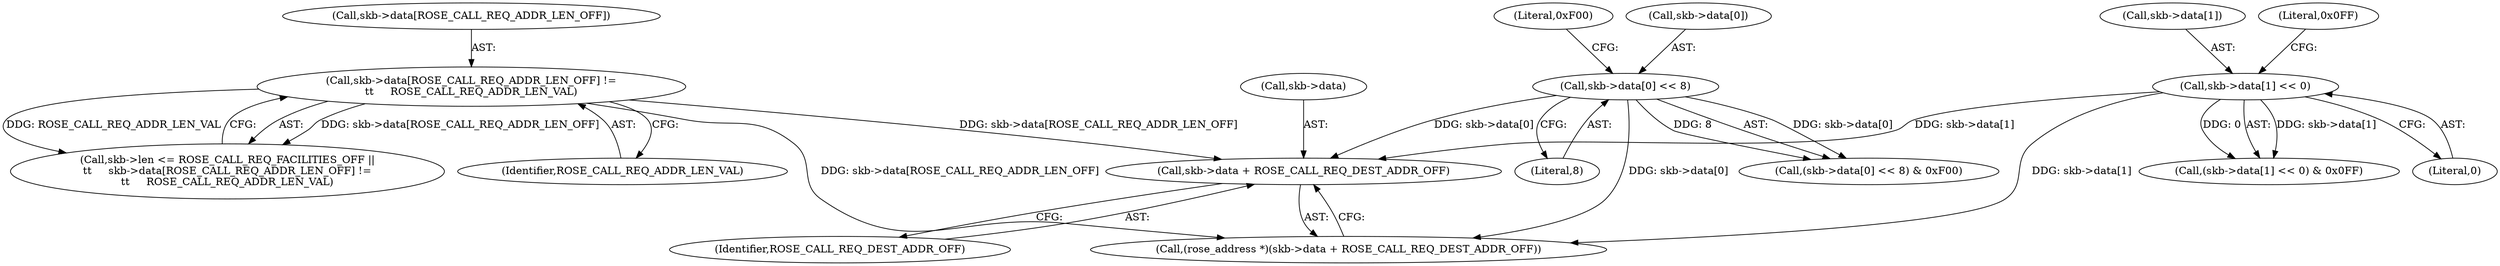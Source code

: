 digraph "0_linux_e0bccd315db0c2f919e7fcf9cb60db21d9986f52_0@pointer" {
"1000183" [label="(Call,skb->data + ROSE_CALL_REQ_DEST_ADDR_OFF)"];
"1000168" [label="(Call,skb->data[ROSE_CALL_REQ_ADDR_LEN_OFF] !=\n\t\t     ROSE_CALL_REQ_ADDR_LEN_VAL)"];
"1000133" [label="(Call,skb->data[0] << 8)"];
"1000142" [label="(Call,skb->data[1] << 0)"];
"1000133" [label="(Call,skb->data[0] << 8)"];
"1000139" [label="(Literal,8)"];
"1000183" [label="(Call,skb->data + ROSE_CALL_REQ_DEST_ADDR_OFF)"];
"1000140" [label="(Literal,0xF00)"];
"1000143" [label="(Call,skb->data[1])"];
"1000149" [label="(Literal,0x0FF)"];
"1000187" [label="(Identifier,ROSE_CALL_REQ_DEST_ADDR_OFF)"];
"1000142" [label="(Call,skb->data[1] << 0)"];
"1000162" [label="(Call,skb->len <= ROSE_CALL_REQ_FACILITIES_OFF ||\n\t\t     skb->data[ROSE_CALL_REQ_ADDR_LEN_OFF] !=\n\t\t     ROSE_CALL_REQ_ADDR_LEN_VAL)"];
"1000134" [label="(Call,skb->data[0])"];
"1000141" [label="(Call,(skb->data[1] << 0) & 0x0FF)"];
"1000168" [label="(Call,skb->data[ROSE_CALL_REQ_ADDR_LEN_OFF] !=\n\t\t     ROSE_CALL_REQ_ADDR_LEN_VAL)"];
"1000181" [label="(Call,(rose_address *)(skb->data + ROSE_CALL_REQ_DEST_ADDR_OFF))"];
"1000148" [label="(Literal,0)"];
"1000184" [label="(Call,skb->data)"];
"1000169" [label="(Call,skb->data[ROSE_CALL_REQ_ADDR_LEN_OFF])"];
"1000132" [label="(Call,(skb->data[0] << 8) & 0xF00)"];
"1000174" [label="(Identifier,ROSE_CALL_REQ_ADDR_LEN_VAL)"];
"1000183" -> "1000181"  [label="AST: "];
"1000183" -> "1000187"  [label="CFG: "];
"1000184" -> "1000183"  [label="AST: "];
"1000187" -> "1000183"  [label="AST: "];
"1000181" -> "1000183"  [label="CFG: "];
"1000168" -> "1000183"  [label="DDG: skb->data[ROSE_CALL_REQ_ADDR_LEN_OFF]"];
"1000133" -> "1000183"  [label="DDG: skb->data[0]"];
"1000142" -> "1000183"  [label="DDG: skb->data[1]"];
"1000168" -> "1000162"  [label="AST: "];
"1000168" -> "1000174"  [label="CFG: "];
"1000169" -> "1000168"  [label="AST: "];
"1000174" -> "1000168"  [label="AST: "];
"1000162" -> "1000168"  [label="CFG: "];
"1000168" -> "1000162"  [label="DDG: skb->data[ROSE_CALL_REQ_ADDR_LEN_OFF]"];
"1000168" -> "1000162"  [label="DDG: ROSE_CALL_REQ_ADDR_LEN_VAL"];
"1000168" -> "1000181"  [label="DDG: skb->data[ROSE_CALL_REQ_ADDR_LEN_OFF]"];
"1000133" -> "1000132"  [label="AST: "];
"1000133" -> "1000139"  [label="CFG: "];
"1000134" -> "1000133"  [label="AST: "];
"1000139" -> "1000133"  [label="AST: "];
"1000140" -> "1000133"  [label="CFG: "];
"1000133" -> "1000132"  [label="DDG: skb->data[0]"];
"1000133" -> "1000132"  [label="DDG: 8"];
"1000133" -> "1000181"  [label="DDG: skb->data[0]"];
"1000142" -> "1000141"  [label="AST: "];
"1000142" -> "1000148"  [label="CFG: "];
"1000143" -> "1000142"  [label="AST: "];
"1000148" -> "1000142"  [label="AST: "];
"1000149" -> "1000142"  [label="CFG: "];
"1000142" -> "1000141"  [label="DDG: skb->data[1]"];
"1000142" -> "1000141"  [label="DDG: 0"];
"1000142" -> "1000181"  [label="DDG: skb->data[1]"];
}
